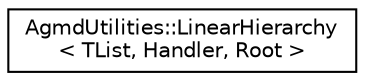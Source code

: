 digraph "Graphical Class Hierarchy"
{
  edge [fontname="Helvetica",fontsize="10",labelfontname="Helvetica",labelfontsize="10"];
  node [fontname="Helvetica",fontsize="10",shape=record];
  rankdir="LR";
  Node1 [label="AgmdUtilities::LinearHierarchy\l\< TList, Handler, Root \>",height=0.2,width=0.4,color="black", fillcolor="white", style="filled",URL="$class_agmd_utilities_1_1_linear_hierarchy.html"];
}
